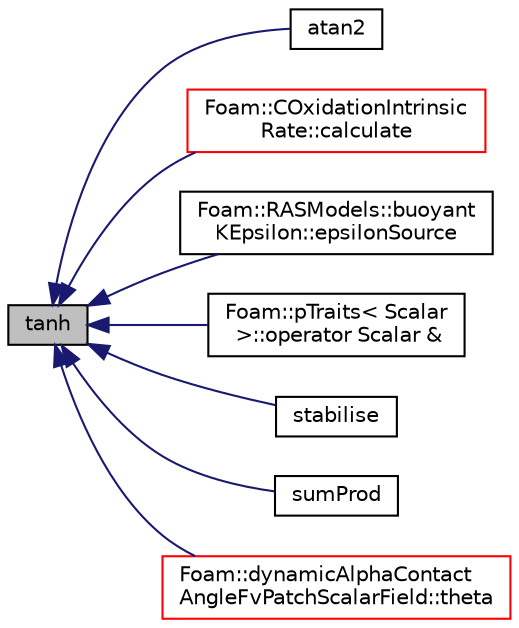 digraph "tanh"
{
  bgcolor="transparent";
  edge [fontname="Helvetica",fontsize="10",labelfontname="Helvetica",labelfontsize="10"];
  node [fontname="Helvetica",fontsize="10",shape=record];
  rankdir="LR";
  Node43033 [label="tanh",height=0.2,width=0.4,color="black", fillcolor="grey75", style="filled", fontcolor="black"];
  Node43033 -> Node43034 [dir="back",color="midnightblue",fontsize="10",style="solid",fontname="Helvetica"];
  Node43034 [label="atan2",height=0.2,width=0.4,color="black",URL="$a21851.html#ac4f658d3f23292db85ec6b618e5976e0"];
  Node43033 -> Node43035 [dir="back",color="midnightblue",fontsize="10",style="solid",fontname="Helvetica"];
  Node43035 [label="Foam::COxidationIntrinsic\lRate::calculate",height=0.2,width=0.4,color="red",URL="$a24753.html#a3f7f56c60dd3cab1084e5c47795b39a7",tooltip="Update surface reactions. "];
  Node43033 -> Node43039 [dir="back",color="midnightblue",fontsize="10",style="solid",fontname="Helvetica"];
  Node43039 [label="Foam::RASModels::buoyant\lKEpsilon::epsilonSource",height=0.2,width=0.4,color="black",URL="$a31985.html#a11abcc44df285cf748c77aa0a7cac6b8"];
  Node43033 -> Node43040 [dir="back",color="midnightblue",fontsize="10",style="solid",fontname="Helvetica"];
  Node43040 [label="Foam::pTraits\< Scalar\l \>::operator Scalar &",height=0.2,width=0.4,color="black",URL="$a29397.html#a0af7134e97f27beb8d48f39b4867447b",tooltip="Access to the Scalar value. "];
  Node43033 -> Node43041 [dir="back",color="midnightblue",fontsize="10",style="solid",fontname="Helvetica"];
  Node43041 [label="stabilise",height=0.2,width=0.4,color="black",URL="$a21851.html#a5256ed0d7ec24b1876ba90c6ff1f8727"];
  Node43033 -> Node43042 [dir="back",color="midnightblue",fontsize="10",style="solid",fontname="Helvetica"];
  Node43042 [label="sumProd",height=0.2,width=0.4,color="black",URL="$a21851.html#a5b480f6156c25bef4de87d86094e87ea"];
  Node43033 -> Node43043 [dir="back",color="midnightblue",fontsize="10",style="solid",fontname="Helvetica"];
  Node43043 [label="Foam::dynamicAlphaContact\lAngleFvPatchScalarField::theta",height=0.2,width=0.4,color="red",URL="$a31901.html#adb6a61a8ff08b20d8bb17c0fdebbf96c",tooltip="Evaluate and return dynamic contact-angle. "];
}
